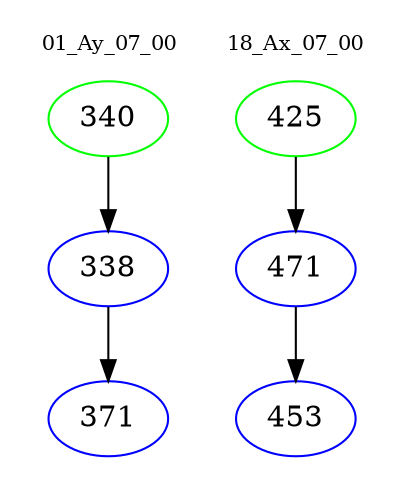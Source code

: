 digraph{
subgraph cluster_0 {
color = white
label = "01_Ay_07_00";
fontsize=10;
T0_340 [label="340", color="green"]
T0_340 -> T0_338 [color="black"]
T0_338 [label="338", color="blue"]
T0_338 -> T0_371 [color="black"]
T0_371 [label="371", color="blue"]
}
subgraph cluster_1 {
color = white
label = "18_Ax_07_00";
fontsize=10;
T1_425 [label="425", color="green"]
T1_425 -> T1_471 [color="black"]
T1_471 [label="471", color="blue"]
T1_471 -> T1_453 [color="black"]
T1_453 [label="453", color="blue"]
}
}
